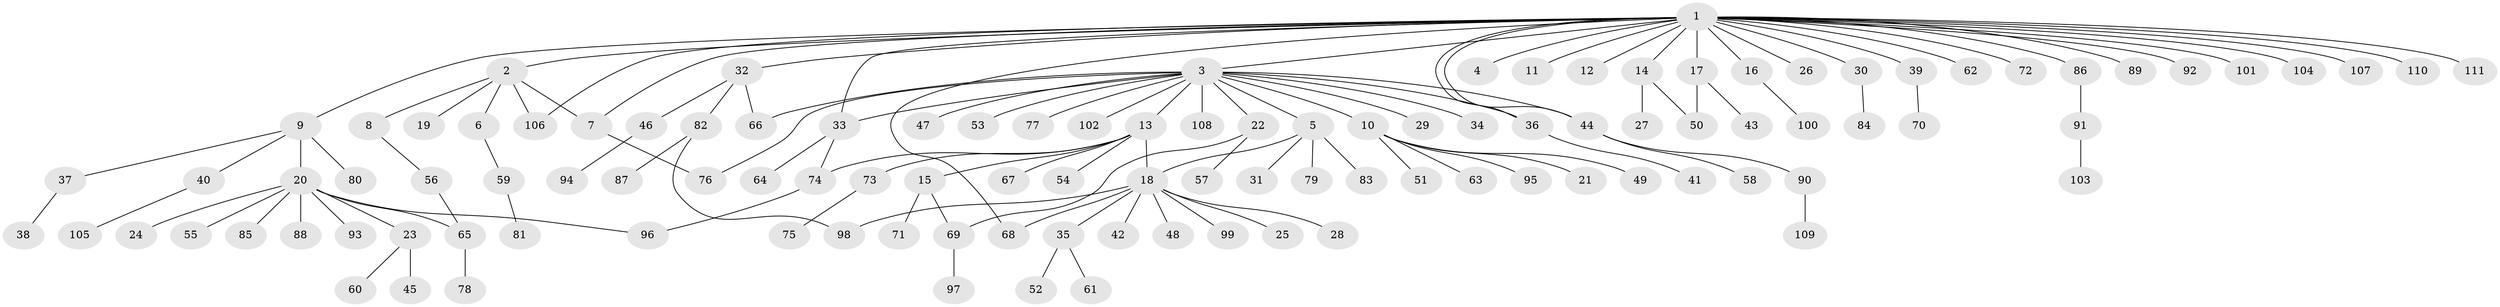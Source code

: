 // Generated by graph-tools (version 1.1) at 2025/11/02/27/25 16:11:11]
// undirected, 111 vertices, 125 edges
graph export_dot {
graph [start="1"]
  node [color=gray90,style=filled];
  1;
  2;
  3;
  4;
  5;
  6;
  7;
  8;
  9;
  10;
  11;
  12;
  13;
  14;
  15;
  16;
  17;
  18;
  19;
  20;
  21;
  22;
  23;
  24;
  25;
  26;
  27;
  28;
  29;
  30;
  31;
  32;
  33;
  34;
  35;
  36;
  37;
  38;
  39;
  40;
  41;
  42;
  43;
  44;
  45;
  46;
  47;
  48;
  49;
  50;
  51;
  52;
  53;
  54;
  55;
  56;
  57;
  58;
  59;
  60;
  61;
  62;
  63;
  64;
  65;
  66;
  67;
  68;
  69;
  70;
  71;
  72;
  73;
  74;
  75;
  76;
  77;
  78;
  79;
  80;
  81;
  82;
  83;
  84;
  85;
  86;
  87;
  88;
  89;
  90;
  91;
  92;
  93;
  94;
  95;
  96;
  97;
  98;
  99;
  100;
  101;
  102;
  103;
  104;
  105;
  106;
  107;
  108;
  109;
  110;
  111;
  1 -- 2;
  1 -- 3;
  1 -- 4;
  1 -- 7;
  1 -- 9;
  1 -- 11;
  1 -- 12;
  1 -- 14;
  1 -- 16;
  1 -- 17;
  1 -- 26;
  1 -- 30;
  1 -- 32;
  1 -- 33;
  1 -- 36;
  1 -- 39;
  1 -- 44;
  1 -- 62;
  1 -- 68;
  1 -- 72;
  1 -- 86;
  1 -- 89;
  1 -- 92;
  1 -- 101;
  1 -- 104;
  1 -- 106;
  1 -- 107;
  1 -- 110;
  1 -- 111;
  2 -- 6;
  2 -- 7;
  2 -- 8;
  2 -- 19;
  2 -- 106;
  3 -- 5;
  3 -- 10;
  3 -- 13;
  3 -- 22;
  3 -- 29;
  3 -- 33;
  3 -- 34;
  3 -- 36;
  3 -- 44;
  3 -- 47;
  3 -- 53;
  3 -- 66;
  3 -- 76;
  3 -- 77;
  3 -- 102;
  3 -- 108;
  5 -- 18;
  5 -- 31;
  5 -- 79;
  5 -- 83;
  6 -- 59;
  7 -- 76;
  8 -- 56;
  9 -- 20;
  9 -- 37;
  9 -- 40;
  9 -- 80;
  10 -- 21;
  10 -- 49;
  10 -- 51;
  10 -- 63;
  10 -- 95;
  13 -- 15;
  13 -- 18;
  13 -- 54;
  13 -- 67;
  13 -- 73;
  13 -- 74;
  14 -- 27;
  14 -- 50;
  15 -- 69;
  15 -- 71;
  16 -- 100;
  17 -- 43;
  17 -- 50;
  18 -- 25;
  18 -- 28;
  18 -- 35;
  18 -- 42;
  18 -- 48;
  18 -- 68;
  18 -- 98;
  18 -- 99;
  20 -- 23;
  20 -- 24;
  20 -- 55;
  20 -- 65;
  20 -- 85;
  20 -- 88;
  20 -- 93;
  20 -- 96;
  22 -- 57;
  22 -- 69;
  23 -- 45;
  23 -- 60;
  30 -- 84;
  32 -- 46;
  32 -- 66;
  32 -- 82;
  33 -- 64;
  33 -- 74;
  35 -- 52;
  35 -- 61;
  36 -- 41;
  37 -- 38;
  39 -- 70;
  40 -- 105;
  44 -- 58;
  44 -- 90;
  46 -- 94;
  56 -- 65;
  59 -- 81;
  65 -- 78;
  69 -- 97;
  73 -- 75;
  74 -- 96;
  82 -- 87;
  82 -- 98;
  86 -- 91;
  90 -- 109;
  91 -- 103;
}
